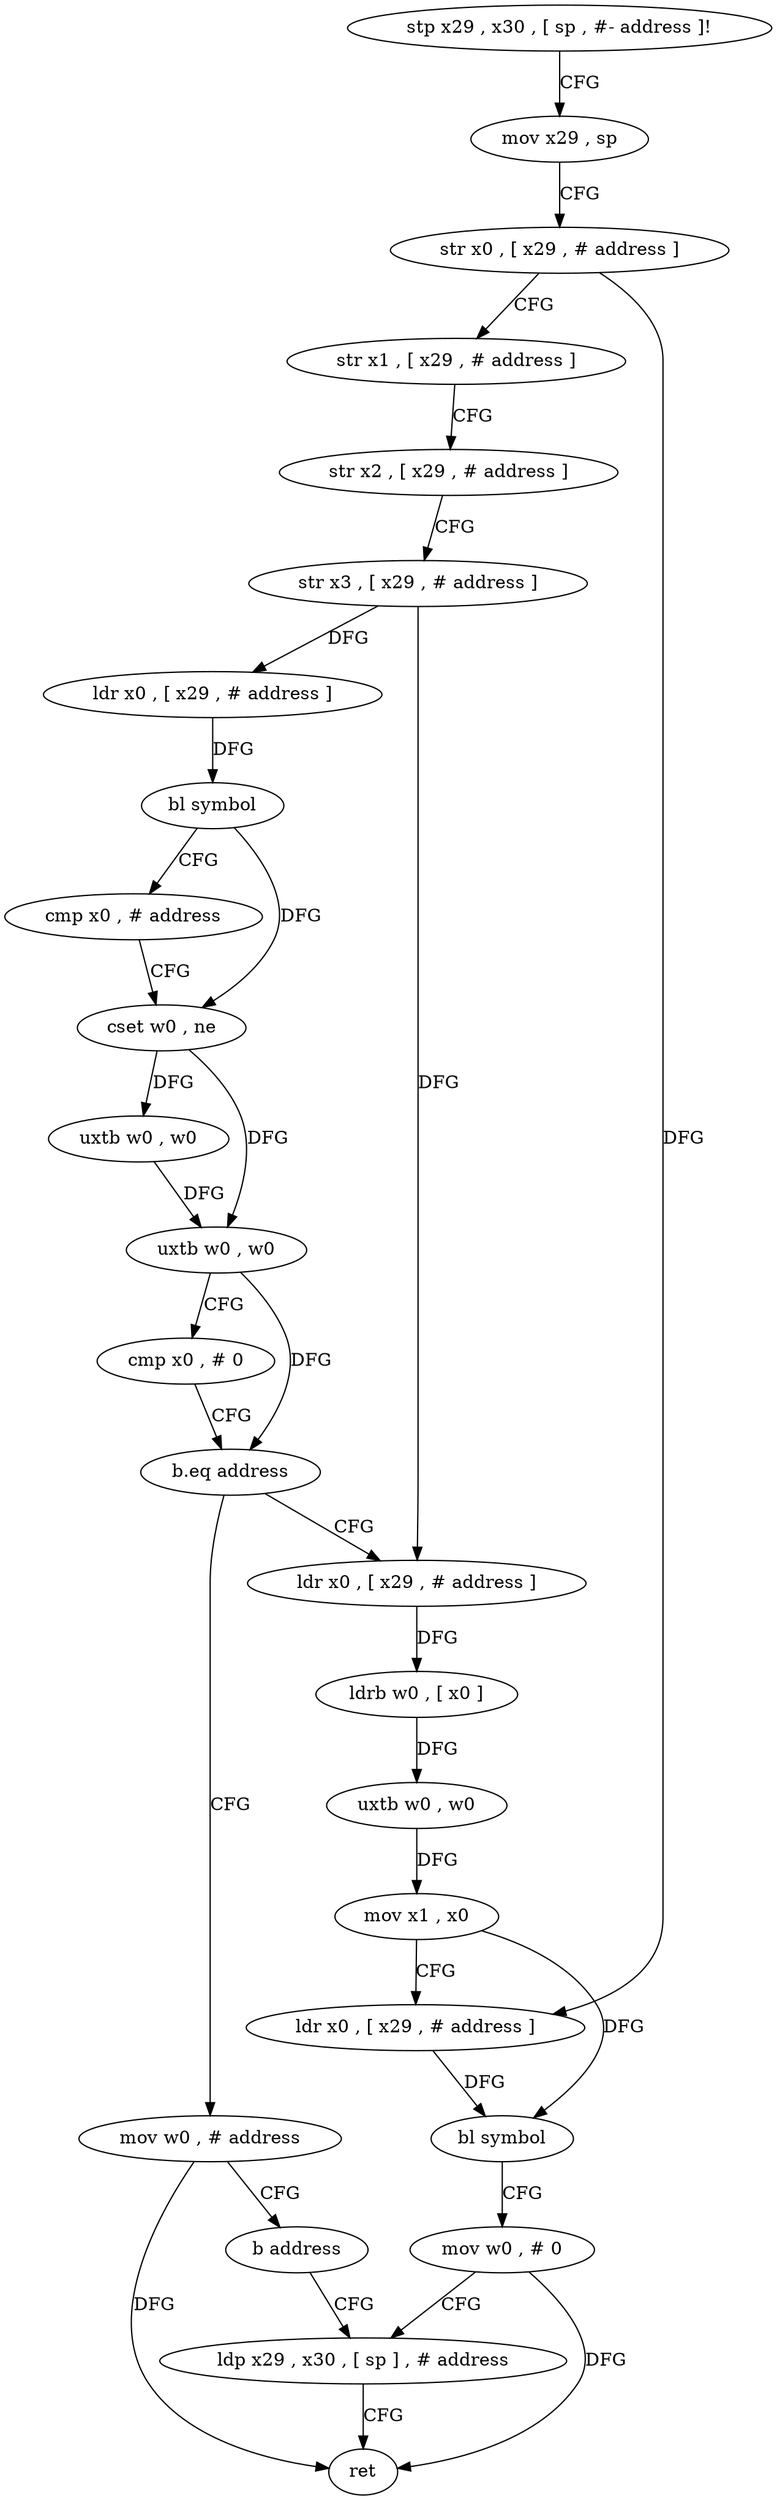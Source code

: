 digraph "func" {
"4432188" [label = "stp x29 , x30 , [ sp , #- address ]!" ]
"4432192" [label = "mov x29 , sp" ]
"4432196" [label = "str x0 , [ x29 , # address ]" ]
"4432200" [label = "str x1 , [ x29 , # address ]" ]
"4432204" [label = "str x2 , [ x29 , # address ]" ]
"4432208" [label = "str x3 , [ x29 , # address ]" ]
"4432212" [label = "ldr x0 , [ x29 , # address ]" ]
"4432216" [label = "bl symbol" ]
"4432220" [label = "cmp x0 , # address" ]
"4432224" [label = "cset w0 , ne" ]
"4432228" [label = "uxtb w0 , w0" ]
"4432232" [label = "uxtb w0 , w0" ]
"4432236" [label = "cmp x0 , # 0" ]
"4432240" [label = "b.eq address" ]
"4432252" [label = "ldr x0 , [ x29 , # address ]" ]
"4432244" [label = "mov w0 , # address" ]
"4432256" [label = "ldrb w0 , [ x0 ]" ]
"4432260" [label = "uxtb w0 , w0" ]
"4432264" [label = "mov x1 , x0" ]
"4432268" [label = "ldr x0 , [ x29 , # address ]" ]
"4432272" [label = "bl symbol" ]
"4432276" [label = "mov w0 , # 0" ]
"4432280" [label = "ldp x29 , x30 , [ sp ] , # address" ]
"4432248" [label = "b address" ]
"4432284" [label = "ret" ]
"4432188" -> "4432192" [ label = "CFG" ]
"4432192" -> "4432196" [ label = "CFG" ]
"4432196" -> "4432200" [ label = "CFG" ]
"4432196" -> "4432268" [ label = "DFG" ]
"4432200" -> "4432204" [ label = "CFG" ]
"4432204" -> "4432208" [ label = "CFG" ]
"4432208" -> "4432212" [ label = "DFG" ]
"4432208" -> "4432252" [ label = "DFG" ]
"4432212" -> "4432216" [ label = "DFG" ]
"4432216" -> "4432220" [ label = "CFG" ]
"4432216" -> "4432224" [ label = "DFG" ]
"4432220" -> "4432224" [ label = "CFG" ]
"4432224" -> "4432228" [ label = "DFG" ]
"4432224" -> "4432232" [ label = "DFG" ]
"4432228" -> "4432232" [ label = "DFG" ]
"4432232" -> "4432236" [ label = "CFG" ]
"4432232" -> "4432240" [ label = "DFG" ]
"4432236" -> "4432240" [ label = "CFG" ]
"4432240" -> "4432252" [ label = "CFG" ]
"4432240" -> "4432244" [ label = "CFG" ]
"4432252" -> "4432256" [ label = "DFG" ]
"4432244" -> "4432248" [ label = "CFG" ]
"4432244" -> "4432284" [ label = "DFG" ]
"4432256" -> "4432260" [ label = "DFG" ]
"4432260" -> "4432264" [ label = "DFG" ]
"4432264" -> "4432268" [ label = "CFG" ]
"4432264" -> "4432272" [ label = "DFG" ]
"4432268" -> "4432272" [ label = "DFG" ]
"4432272" -> "4432276" [ label = "CFG" ]
"4432276" -> "4432280" [ label = "CFG" ]
"4432276" -> "4432284" [ label = "DFG" ]
"4432280" -> "4432284" [ label = "CFG" ]
"4432248" -> "4432280" [ label = "CFG" ]
}
